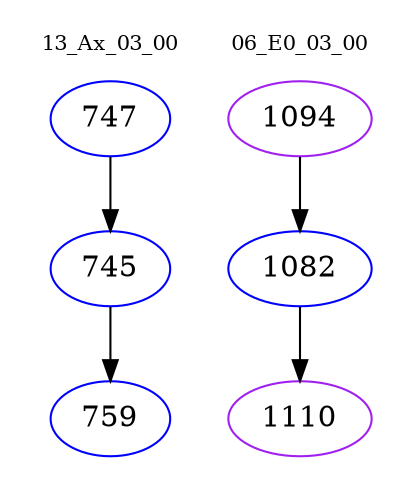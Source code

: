 digraph{
subgraph cluster_0 {
color = white
label = "13_Ax_03_00";
fontsize=10;
T0_747 [label="747", color="blue"]
T0_747 -> T0_745 [color="black"]
T0_745 [label="745", color="blue"]
T0_745 -> T0_759 [color="black"]
T0_759 [label="759", color="blue"]
}
subgraph cluster_1 {
color = white
label = "06_E0_03_00";
fontsize=10;
T1_1094 [label="1094", color="purple"]
T1_1094 -> T1_1082 [color="black"]
T1_1082 [label="1082", color="blue"]
T1_1082 -> T1_1110 [color="black"]
T1_1110 [label="1110", color="purple"]
}
}
